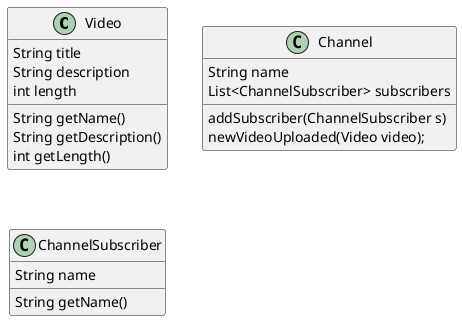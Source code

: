 @startuml

class Video{
String title
String description
int length

String getName()
String getDescription()
int getLength()
}

class Channel{
    String name
    List<ChannelSubscriber> subscribers
    addSubscriber(ChannelSubscriber s)
    newVideoUploaded(Video video);
}
class ChannelSubscriber{
    String name
    String getName()
}

@enduml